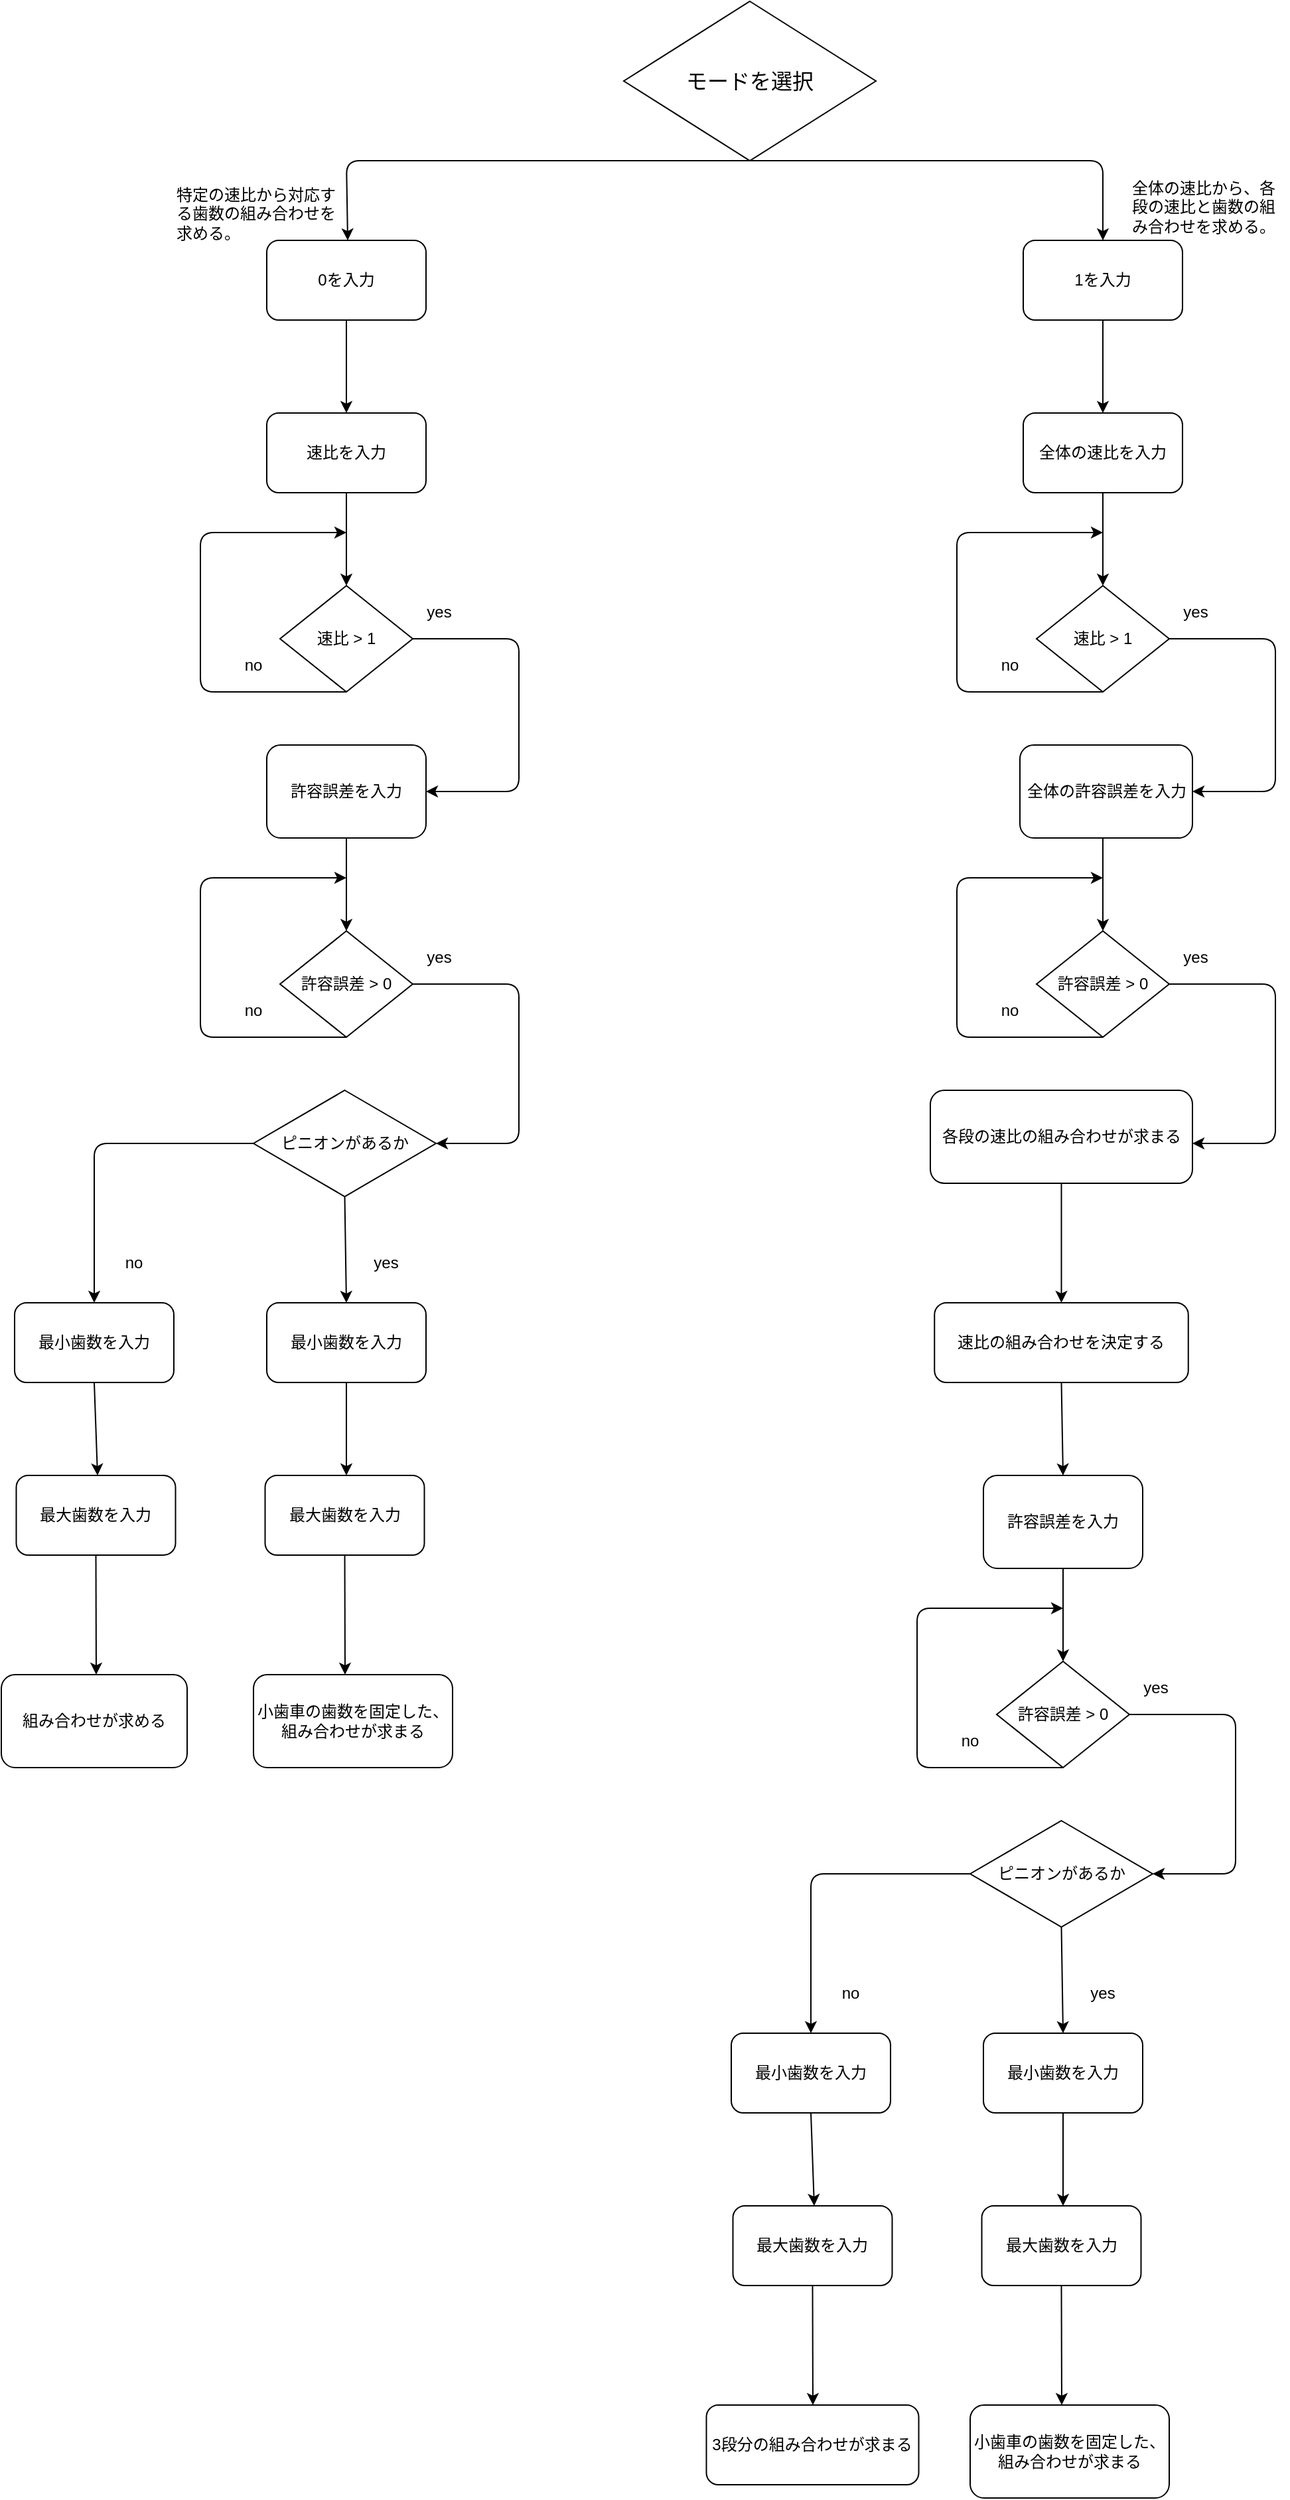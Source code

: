 <mxfile>
    <diagram id="6zgznsnIHW-DnKstNpNc" name="ページ1">
        <mxGraphModel dx="2707" dy="1433" grid="1" gridSize="10" guides="1" tooltips="1" connect="1" arrows="1" fold="1" page="1" pageScale="1" pageWidth="827" pageHeight="1169" math="0" shadow="0">
            <root>
                <mxCell id="0"/>
                <mxCell id="1" parent="0"/>
                <mxCell id="3" value="&lt;span style=&quot;font-size: 16px&quot;&gt;モードを選択&lt;/span&gt;" style="rhombus;whiteSpace=wrap;html=1;align=center;labelBackgroundColor=none;" parent="1" vertex="1">
                    <mxGeometry x="319" y="50" width="190" height="120" as="geometry"/>
                </mxCell>
                <mxCell id="4" value="" style="endArrow=classic;html=1;exitX=0.5;exitY=1;exitDx=0;exitDy=0;entryX=0.5;entryY=0;entryDx=0;entryDy=0;labelBackgroundColor=none;" parent="1" source="3" target="11" edge="1">
                    <mxGeometry width="50" height="50" relative="1" as="geometry">
                        <mxPoint x="450" y="210" as="sourcePoint"/>
                        <mxPoint x="680" y="240" as="targetPoint"/>
                        <Array as="points">
                            <mxPoint x="680" y="170"/>
                        </Array>
                    </mxGeometry>
                </mxCell>
                <mxCell id="5" value="" style="endArrow=classic;html=1;exitX=0.5;exitY=1;exitDx=0;exitDy=0;entryX=1;entryY=0.75;entryDx=0;entryDy=0;labelBackgroundColor=none;" parent="1" source="3" target="7" edge="1">
                    <mxGeometry width="50" height="50" relative="1" as="geometry">
                        <mxPoint x="450" y="210" as="sourcePoint"/>
                        <mxPoint x="310" y="240" as="targetPoint"/>
                        <Array as="points">
                            <mxPoint x="110" y="170"/>
                        </Array>
                    </mxGeometry>
                </mxCell>
                <mxCell id="7" value="特定の速比から対応する歯数の組み合わせを求める。" style="text;html=1;strokeColor=none;fillColor=none;align=left;verticalAlign=middle;whiteSpace=wrap;rounded=0;labelBackgroundColor=none;" parent="1" vertex="1">
                    <mxGeometry x="-20" y="170" width="131" height="80" as="geometry"/>
                </mxCell>
                <mxCell id="9" value="全体の速比から、各段の速比と歯数の組み合わせを求める。" style="text;html=1;strokeColor=none;fillColor=none;align=left;verticalAlign=middle;whiteSpace=wrap;rounded=0;labelBackgroundColor=none;" parent="1" vertex="1">
                    <mxGeometry x="700" y="170" width="120" height="70" as="geometry"/>
                </mxCell>
                <mxCell id="10" value="0を入力" style="rounded=1;whiteSpace=wrap;html=1;align=center;labelBackgroundColor=none;" parent="1" vertex="1">
                    <mxGeometry x="50" y="230" width="120" height="60" as="geometry"/>
                </mxCell>
                <mxCell id="11" value="1を入力" style="rounded=1;whiteSpace=wrap;html=1;align=center;labelBackgroundColor=none;" parent="1" vertex="1">
                    <mxGeometry x="620" y="230" width="120" height="60" as="geometry"/>
                </mxCell>
                <mxCell id="12" value="" style="endArrow=classic;html=1;exitX=0.5;exitY=1;exitDx=0;exitDy=0;labelBackgroundColor=none;" parent="1" source="10" edge="1">
                    <mxGeometry width="50" height="50" relative="1" as="geometry">
                        <mxPoint x="450" y="290" as="sourcePoint"/>
                        <mxPoint x="110" y="360" as="targetPoint"/>
                    </mxGeometry>
                </mxCell>
                <mxCell id="13" value="速比を入力" style="rounded=1;whiteSpace=wrap;html=1;align=center;labelBackgroundColor=none;" parent="1" vertex="1">
                    <mxGeometry x="50" y="360" width="120" height="60" as="geometry"/>
                </mxCell>
                <mxCell id="14" value="速比 &amp;gt; 1" style="rhombus;whiteSpace=wrap;html=1;align=center;labelBackgroundColor=none;" parent="1" vertex="1">
                    <mxGeometry x="60" y="490" width="100" height="80" as="geometry"/>
                </mxCell>
                <mxCell id="15" value="" style="endArrow=classic;html=1;exitX=0.5;exitY=1;exitDx=0;exitDy=0;labelBackgroundColor=none;" parent="1" source="13" edge="1">
                    <mxGeometry width="50" height="50" relative="1" as="geometry">
                        <mxPoint x="450" y="490" as="sourcePoint"/>
                        <mxPoint x="110" y="490" as="targetPoint"/>
                    </mxGeometry>
                </mxCell>
                <mxCell id="16" value="" style="endArrow=classic;html=1;exitX=1;exitY=0.5;exitDx=0;exitDy=0;entryX=1;entryY=0.5;entryDx=0;entryDy=0;labelBackgroundColor=none;" parent="1" source="14" target="19" edge="1">
                    <mxGeometry width="50" height="50" relative="1" as="geometry">
                        <mxPoint x="290" y="520" as="sourcePoint"/>
                        <mxPoint x="190" y="640" as="targetPoint"/>
                        <Array as="points">
                            <mxPoint x="240" y="530"/>
                            <mxPoint x="240" y="645"/>
                        </Array>
                    </mxGeometry>
                </mxCell>
                <mxCell id="17" value="" style="endArrow=classic;html=1;exitX=0.5;exitY=1;exitDx=0;exitDy=0;labelBackgroundColor=none;" parent="1" source="14" edge="1">
                    <mxGeometry width="50" height="50" relative="1" as="geometry">
                        <mxPoint x="290" y="520" as="sourcePoint"/>
                        <mxPoint x="110" y="450" as="targetPoint"/>
                        <Array as="points">
                            <mxPoint y="570"/>
                            <mxPoint y="450"/>
                        </Array>
                    </mxGeometry>
                </mxCell>
                <mxCell id="19" value="許容誤差を入力" style="rounded=1;whiteSpace=wrap;html=1;align=center;labelBackgroundColor=none;" parent="1" vertex="1">
                    <mxGeometry x="50" y="610" width="120" height="70" as="geometry"/>
                </mxCell>
                <mxCell id="20" value="yes" style="text;html=1;strokeColor=none;fillColor=none;align=center;verticalAlign=middle;whiteSpace=wrap;rounded=0;labelBackgroundColor=none;" parent="1" vertex="1">
                    <mxGeometry x="160" y="500" width="40" height="20" as="geometry"/>
                </mxCell>
                <mxCell id="21" value="no" style="text;html=1;strokeColor=none;fillColor=none;align=center;verticalAlign=middle;whiteSpace=wrap;rounded=0;labelBackgroundColor=none;" parent="1" vertex="1">
                    <mxGeometry x="20" y="540" width="40" height="20" as="geometry"/>
                </mxCell>
                <mxCell id="28" value="yes" style="text;html=1;strokeColor=none;fillColor=none;align=center;verticalAlign=middle;whiteSpace=wrap;rounded=0;labelBackgroundColor=none;" parent="1" vertex="1">
                    <mxGeometry x="160" y="760" width="40" height="20" as="geometry"/>
                </mxCell>
                <mxCell id="29" value="no" style="text;html=1;strokeColor=none;fillColor=none;align=center;verticalAlign=middle;whiteSpace=wrap;rounded=0;labelBackgroundColor=none;" parent="1" vertex="1">
                    <mxGeometry x="20" y="800" width="40" height="20" as="geometry"/>
                </mxCell>
                <mxCell id="30" value="" style="endArrow=classic;html=1;exitX=0.5;exitY=1;exitDx=0;exitDy=0;labelBackgroundColor=none;" parent="1" source="32" edge="1">
                    <mxGeometry width="50" height="50" relative="1" as="geometry">
                        <mxPoint x="290" y="780" as="sourcePoint"/>
                        <mxPoint x="110" y="710" as="targetPoint"/>
                        <Array as="points">
                            <mxPoint y="830"/>
                            <mxPoint y="710"/>
                        </Array>
                    </mxGeometry>
                </mxCell>
                <mxCell id="31" value="" style="endArrow=classic;html=1;exitX=0.5;exitY=1;exitDx=0;exitDy=0;labelBackgroundColor=none;" parent="1" edge="1">
                    <mxGeometry width="50" height="50" relative="1" as="geometry">
                        <mxPoint x="110" y="680" as="sourcePoint"/>
                        <mxPoint x="110" y="750" as="targetPoint"/>
                    </mxGeometry>
                </mxCell>
                <mxCell id="32" value="許容誤差 &amp;gt; 0" style="rhombus;whiteSpace=wrap;html=1;align=center;labelBackgroundColor=none;" parent="1" vertex="1">
                    <mxGeometry x="60" y="750" width="100" height="80" as="geometry"/>
                </mxCell>
                <mxCell id="33" value="" style="endArrow=classic;html=1;exitX=1;exitY=0.5;exitDx=0;exitDy=0;entryX=1;entryY=0.5;entryDx=0;entryDy=0;labelBackgroundColor=none;" parent="1" source="32" target="42" edge="1">
                    <mxGeometry width="50" height="50" relative="1" as="geometry">
                        <mxPoint x="290" y="780" as="sourcePoint"/>
                        <mxPoint x="170" y="905" as="targetPoint"/>
                        <Array as="points">
                            <mxPoint x="240" y="790"/>
                            <mxPoint x="240" y="910"/>
                        </Array>
                    </mxGeometry>
                </mxCell>
                <mxCell id="42" value="ピニオンがあるか" style="rhombus;whiteSpace=wrap;html=1;align=center;labelBackgroundColor=none;" parent="1" vertex="1">
                    <mxGeometry x="40" y="870" width="137.5" height="80" as="geometry"/>
                </mxCell>
                <mxCell id="44" value="yes" style="text;html=1;strokeColor=none;fillColor=none;align=center;verticalAlign=middle;whiteSpace=wrap;rounded=0;labelBackgroundColor=none;" parent="1" vertex="1">
                    <mxGeometry x="120" y="990" width="40" height="20" as="geometry"/>
                </mxCell>
                <mxCell id="46" value="no" style="text;html=1;strokeColor=none;fillColor=none;align=center;verticalAlign=middle;whiteSpace=wrap;rounded=0;labelBackgroundColor=none;" parent="1" vertex="1">
                    <mxGeometry x="-70" y="990" width="40" height="20" as="geometry"/>
                </mxCell>
                <mxCell id="47" value="" style="endArrow=classic;html=1;exitX=0.5;exitY=1;exitDx=0;exitDy=0;labelBackgroundColor=none;" parent="1" source="42" edge="1">
                    <mxGeometry width="50" height="50" relative="1" as="geometry">
                        <mxPoint x="50" y="910" as="sourcePoint"/>
                        <mxPoint x="110" y="1030" as="targetPoint"/>
                    </mxGeometry>
                </mxCell>
                <mxCell id="51" value="" style="endArrow=classic;html=1;entryX=0.5;entryY=0;entryDx=0;entryDy=0;labelBackgroundColor=none;" parent="1" target="60" edge="1">
                    <mxGeometry width="50" height="50" relative="1" as="geometry">
                        <mxPoint x="40" y="910" as="sourcePoint"/>
                        <mxPoint x="-80" y="1020" as="targetPoint"/>
                        <Array as="points">
                            <mxPoint x="-80" y="910"/>
                        </Array>
                    </mxGeometry>
                </mxCell>
                <mxCell id="55" value="最小歯数を入力" style="rounded=1;whiteSpace=wrap;html=1;align=center;labelBackgroundColor=none;" parent="1" vertex="1">
                    <mxGeometry x="50" y="1030" width="120" height="60" as="geometry"/>
                </mxCell>
                <mxCell id="56" value="" style="endArrow=classic;html=1;exitX=0.5;exitY=1;exitDx=0;exitDy=0;labelBackgroundColor=none;" parent="1" source="55" edge="1">
                    <mxGeometry width="50" height="50" relative="1" as="geometry">
                        <mxPoint x="270" y="1090" as="sourcePoint"/>
                        <mxPoint x="110" y="1160" as="targetPoint"/>
                    </mxGeometry>
                </mxCell>
                <mxCell id="57" value="最大歯数を入力" style="rounded=1;whiteSpace=wrap;html=1;align=center;labelBackgroundColor=none;" parent="1" vertex="1">
                    <mxGeometry x="48.75" y="1160" width="120" height="60" as="geometry"/>
                </mxCell>
                <mxCell id="58" value="" style="endArrow=classic;html=1;exitX=0.5;exitY=1;exitDx=0;exitDy=0;labelBackgroundColor=none;" parent="1" source="57" edge="1">
                    <mxGeometry width="50" height="50" relative="1" as="geometry">
                        <mxPoint x="270" y="1090" as="sourcePoint"/>
                        <mxPoint x="109" y="1310" as="targetPoint"/>
                    </mxGeometry>
                </mxCell>
                <mxCell id="59" value="小歯車の歯数を固定した、組み合わせが求まる" style="rounded=1;whiteSpace=wrap;html=1;align=center;labelBackgroundColor=none;" parent="1" vertex="1">
                    <mxGeometry x="40" y="1310" width="150" height="70" as="geometry"/>
                </mxCell>
                <mxCell id="60" value="最小歯数を入力" style="rounded=1;whiteSpace=wrap;html=1;align=center;labelBackgroundColor=none;" parent="1" vertex="1">
                    <mxGeometry x="-140" y="1030" width="120" height="60" as="geometry"/>
                </mxCell>
                <mxCell id="61" value="" style="endArrow=classic;html=1;exitX=0.5;exitY=1;exitDx=0;exitDy=0;labelBackgroundColor=none;" parent="1" source="60" edge="1">
                    <mxGeometry width="50" height="50" relative="1" as="geometry">
                        <mxPoint x="82.5" y="1090" as="sourcePoint"/>
                        <mxPoint x="-77.5" y="1160" as="targetPoint"/>
                    </mxGeometry>
                </mxCell>
                <mxCell id="62" value="最大歯数を入力" style="rounded=1;whiteSpace=wrap;html=1;align=center;labelBackgroundColor=none;" parent="1" vertex="1">
                    <mxGeometry x="-138.75" y="1160" width="120" height="60" as="geometry"/>
                </mxCell>
                <mxCell id="63" value="" style="endArrow=classic;html=1;exitX=0.5;exitY=1;exitDx=0;exitDy=0;labelBackgroundColor=none;" parent="1" source="62" edge="1">
                    <mxGeometry width="50" height="50" relative="1" as="geometry">
                        <mxPoint x="82.5" y="1090" as="sourcePoint"/>
                        <mxPoint x="-78.5" y="1310" as="targetPoint"/>
                    </mxGeometry>
                </mxCell>
                <mxCell id="64" value="組み合わせが求める" style="rounded=1;whiteSpace=wrap;html=1;align=center;labelBackgroundColor=none;" parent="1" vertex="1">
                    <mxGeometry x="-150" y="1310" width="140" height="70" as="geometry"/>
                </mxCell>
                <mxCell id="68" value="全体の速比を入力" style="rounded=1;whiteSpace=wrap;html=1;align=center;labelBackgroundColor=none;" parent="1" vertex="1">
                    <mxGeometry x="620" y="360" width="120" height="60" as="geometry"/>
                </mxCell>
                <mxCell id="69" value="速比 &amp;gt; 1" style="rhombus;whiteSpace=wrap;html=1;align=center;labelBackgroundColor=none;" parent="1" vertex="1">
                    <mxGeometry x="630" y="490" width="100" height="80" as="geometry"/>
                </mxCell>
                <mxCell id="70" value="" style="endArrow=classic;html=1;exitX=0.5;exitY=1;exitDx=0;exitDy=0;labelBackgroundColor=none;" parent="1" source="68" edge="1">
                    <mxGeometry width="50" height="50" relative="1" as="geometry">
                        <mxPoint x="1020" y="490" as="sourcePoint"/>
                        <mxPoint x="680" y="490" as="targetPoint"/>
                    </mxGeometry>
                </mxCell>
                <mxCell id="71" value="" style="endArrow=classic;html=1;exitX=1;exitY=0.5;exitDx=0;exitDy=0;entryX=1;entryY=0.5;entryDx=0;entryDy=0;labelBackgroundColor=none;" parent="1" source="69" target="73" edge="1">
                    <mxGeometry width="50" height="50" relative="1" as="geometry">
                        <mxPoint x="860" y="520" as="sourcePoint"/>
                        <mxPoint x="760" y="640" as="targetPoint"/>
                        <Array as="points">
                            <mxPoint x="810" y="530"/>
                            <mxPoint x="810" y="645"/>
                        </Array>
                    </mxGeometry>
                </mxCell>
                <mxCell id="72" value="" style="endArrow=classic;html=1;exitX=0.5;exitY=1;exitDx=0;exitDy=0;labelBackgroundColor=none;" parent="1" source="69" edge="1">
                    <mxGeometry width="50" height="50" relative="1" as="geometry">
                        <mxPoint x="860" y="520" as="sourcePoint"/>
                        <mxPoint x="680" y="450" as="targetPoint"/>
                        <Array as="points">
                            <mxPoint x="570" y="570"/>
                            <mxPoint x="570" y="450"/>
                        </Array>
                    </mxGeometry>
                </mxCell>
                <mxCell id="73" value="全体の許容誤差を入力" style="rounded=1;whiteSpace=wrap;html=1;align=center;labelBackgroundColor=none;" parent="1" vertex="1">
                    <mxGeometry x="617.5" y="610" width="130" height="70" as="geometry"/>
                </mxCell>
                <mxCell id="74" value="yes" style="text;html=1;strokeColor=none;fillColor=none;align=center;verticalAlign=middle;whiteSpace=wrap;rounded=0;labelBackgroundColor=none;" parent="1" vertex="1">
                    <mxGeometry x="730" y="500" width="40" height="20" as="geometry"/>
                </mxCell>
                <mxCell id="75" value="no" style="text;html=1;strokeColor=none;fillColor=none;align=center;verticalAlign=middle;whiteSpace=wrap;rounded=0;labelBackgroundColor=none;" parent="1" vertex="1">
                    <mxGeometry x="590" y="540" width="40" height="20" as="geometry"/>
                </mxCell>
                <mxCell id="76" value="yes" style="text;html=1;strokeColor=none;fillColor=none;align=center;verticalAlign=middle;whiteSpace=wrap;rounded=0;labelBackgroundColor=none;" parent="1" vertex="1">
                    <mxGeometry x="730" y="760" width="40" height="20" as="geometry"/>
                </mxCell>
                <mxCell id="77" value="no" style="text;html=1;strokeColor=none;fillColor=none;align=center;verticalAlign=middle;whiteSpace=wrap;rounded=0;labelBackgroundColor=none;" parent="1" vertex="1">
                    <mxGeometry x="590" y="800" width="40" height="20" as="geometry"/>
                </mxCell>
                <mxCell id="78" value="" style="endArrow=classic;html=1;exitX=0.5;exitY=1;exitDx=0;exitDy=0;labelBackgroundColor=none;" parent="1" source="80" edge="1">
                    <mxGeometry width="50" height="50" relative="1" as="geometry">
                        <mxPoint x="860" y="780" as="sourcePoint"/>
                        <mxPoint x="680" y="710" as="targetPoint"/>
                        <Array as="points">
                            <mxPoint x="570" y="830"/>
                            <mxPoint x="570" y="710"/>
                        </Array>
                    </mxGeometry>
                </mxCell>
                <mxCell id="79" value="" style="endArrow=classic;html=1;exitX=0.5;exitY=1;exitDx=0;exitDy=0;labelBackgroundColor=none;" parent="1" edge="1">
                    <mxGeometry width="50" height="50" relative="1" as="geometry">
                        <mxPoint x="680" y="680" as="sourcePoint"/>
                        <mxPoint x="680" y="750" as="targetPoint"/>
                    </mxGeometry>
                </mxCell>
                <mxCell id="80" value="許容誤差 &amp;gt; 0" style="rhombus;whiteSpace=wrap;html=1;align=center;labelBackgroundColor=none;" parent="1" vertex="1">
                    <mxGeometry x="630" y="750" width="100" height="80" as="geometry"/>
                </mxCell>
                <mxCell id="81" value="" style="endArrow=classic;html=1;exitX=1;exitY=0.5;exitDx=0;exitDy=0;entryX=1;entryY=0.5;entryDx=0;entryDy=0;labelBackgroundColor=none;" parent="1" source="80" edge="1">
                    <mxGeometry width="50" height="50" relative="1" as="geometry">
                        <mxPoint x="860" y="780" as="sourcePoint"/>
                        <mxPoint x="747.5" y="910" as="targetPoint"/>
                        <Array as="points">
                            <mxPoint x="810" y="790"/>
                            <mxPoint x="810" y="910"/>
                        </Array>
                    </mxGeometry>
                </mxCell>
                <mxCell id="97" value="" style="endArrow=classic;html=1;exitX=0.5;exitY=1;exitDx=0;exitDy=0;labelBackgroundColor=none;" parent="1" source="11" target="68" edge="1">
                    <mxGeometry width="50" height="50" relative="1" as="geometry">
                        <mxPoint x="470" y="330" as="sourcePoint"/>
                        <mxPoint x="520" y="280" as="targetPoint"/>
                    </mxGeometry>
                </mxCell>
                <mxCell id="98" value="各段の速比の組み合わせが求まる" style="rounded=1;whiteSpace=wrap;html=1;align=center;labelBackgroundColor=none;" parent="1" vertex="1">
                    <mxGeometry x="550" y="870" width="197.5" height="70" as="geometry"/>
                </mxCell>
                <mxCell id="99" value="" style="endArrow=classic;html=1;exitX=0.5;exitY=1;exitDx=0;exitDy=0;entryX=0.5;entryY=0;entryDx=0;entryDy=0;labelBackgroundColor=none;" parent="1" source="98" target="100" edge="1">
                    <mxGeometry width="50" height="50" relative="1" as="geometry">
                        <mxPoint x="470" y="1030" as="sourcePoint"/>
                        <mxPoint x="649" y="1020" as="targetPoint"/>
                    </mxGeometry>
                </mxCell>
                <mxCell id="100" value="速比の組み合わせを決定する" style="rounded=1;whiteSpace=wrap;html=1;align=center;labelBackgroundColor=none;" parent="1" vertex="1">
                    <mxGeometry x="553.13" y="1030" width="191.25" height="60" as="geometry"/>
                </mxCell>
                <mxCell id="101" value="許容誤差を入力" style="rounded=1;whiteSpace=wrap;html=1;align=center;labelBackgroundColor=none;" parent="1" vertex="1">
                    <mxGeometry x="590" y="1160" width="120" height="70" as="geometry"/>
                </mxCell>
                <mxCell id="102" value="yes" style="text;html=1;strokeColor=none;fillColor=none;align=center;verticalAlign=middle;whiteSpace=wrap;rounded=0;labelBackgroundColor=none;" parent="1" vertex="1">
                    <mxGeometry x="700" y="1310" width="40" height="20" as="geometry"/>
                </mxCell>
                <mxCell id="103" value="no" style="text;html=1;strokeColor=none;fillColor=none;align=center;verticalAlign=middle;whiteSpace=wrap;rounded=0;labelBackgroundColor=none;" parent="1" vertex="1">
                    <mxGeometry x="560" y="1350" width="40" height="20" as="geometry"/>
                </mxCell>
                <mxCell id="104" value="" style="endArrow=classic;html=1;exitX=0.5;exitY=1;exitDx=0;exitDy=0;labelBackgroundColor=none;" parent="1" source="106" edge="1">
                    <mxGeometry width="50" height="50" relative="1" as="geometry">
                        <mxPoint x="830" y="1330" as="sourcePoint"/>
                        <mxPoint x="650" y="1260" as="targetPoint"/>
                        <Array as="points">
                            <mxPoint x="540" y="1380"/>
                            <mxPoint x="540" y="1260"/>
                        </Array>
                    </mxGeometry>
                </mxCell>
                <mxCell id="105" value="" style="endArrow=classic;html=1;exitX=0.5;exitY=1;exitDx=0;exitDy=0;labelBackgroundColor=none;" parent="1" edge="1">
                    <mxGeometry width="50" height="50" relative="1" as="geometry">
                        <mxPoint x="650" y="1230" as="sourcePoint"/>
                        <mxPoint x="650" y="1300" as="targetPoint"/>
                    </mxGeometry>
                </mxCell>
                <mxCell id="106" value="許容誤差 &amp;gt; 0" style="rhombus;whiteSpace=wrap;html=1;align=center;labelBackgroundColor=none;" parent="1" vertex="1">
                    <mxGeometry x="600" y="1300" width="100" height="80" as="geometry"/>
                </mxCell>
                <mxCell id="107" value="" style="endArrow=classic;html=1;exitX=1;exitY=0.5;exitDx=0;exitDy=0;entryX=1;entryY=0.5;entryDx=0;entryDy=0;labelBackgroundColor=none;" parent="1" source="106" target="108" edge="1">
                    <mxGeometry width="50" height="50" relative="1" as="geometry">
                        <mxPoint x="830" y="1330" as="sourcePoint"/>
                        <mxPoint x="710" y="1455" as="targetPoint"/>
                        <Array as="points">
                            <mxPoint x="780" y="1340"/>
                            <mxPoint x="780" y="1460"/>
                        </Array>
                    </mxGeometry>
                </mxCell>
                <mxCell id="108" value="ピニオンがあるか" style="rhombus;whiteSpace=wrap;html=1;align=center;labelBackgroundColor=none;" parent="1" vertex="1">
                    <mxGeometry x="580" y="1420" width="137.5" height="80" as="geometry"/>
                </mxCell>
                <mxCell id="109" value="yes" style="text;html=1;strokeColor=none;fillColor=none;align=center;verticalAlign=middle;whiteSpace=wrap;rounded=0;labelBackgroundColor=none;" parent="1" vertex="1">
                    <mxGeometry x="660" y="1540" width="40" height="20" as="geometry"/>
                </mxCell>
                <mxCell id="110" value="no" style="text;html=1;strokeColor=none;fillColor=none;align=center;verticalAlign=middle;whiteSpace=wrap;rounded=0;labelBackgroundColor=none;" parent="1" vertex="1">
                    <mxGeometry x="470" y="1540" width="40" height="20" as="geometry"/>
                </mxCell>
                <mxCell id="111" value="" style="endArrow=classic;html=1;exitX=0.5;exitY=1;exitDx=0;exitDy=0;labelBackgroundColor=none;" parent="1" source="108" edge="1">
                    <mxGeometry width="50" height="50" relative="1" as="geometry">
                        <mxPoint x="590" y="1460" as="sourcePoint"/>
                        <mxPoint x="650" y="1580" as="targetPoint"/>
                    </mxGeometry>
                </mxCell>
                <mxCell id="112" value="" style="endArrow=classic;html=1;entryX=0.5;entryY=0;entryDx=0;entryDy=0;labelBackgroundColor=none;" parent="1" target="118" edge="1">
                    <mxGeometry width="50" height="50" relative="1" as="geometry">
                        <mxPoint x="580" y="1460" as="sourcePoint"/>
                        <mxPoint x="460" y="1570" as="targetPoint"/>
                        <Array as="points">
                            <mxPoint x="460" y="1460"/>
                        </Array>
                    </mxGeometry>
                </mxCell>
                <mxCell id="113" value="最小歯数を入力" style="rounded=1;whiteSpace=wrap;html=1;align=center;labelBackgroundColor=none;" parent="1" vertex="1">
                    <mxGeometry x="590" y="1580" width="120" height="60" as="geometry"/>
                </mxCell>
                <mxCell id="114" value="" style="endArrow=classic;html=1;exitX=0.5;exitY=1;exitDx=0;exitDy=0;labelBackgroundColor=none;" parent="1" source="113" edge="1">
                    <mxGeometry width="50" height="50" relative="1" as="geometry">
                        <mxPoint x="810" y="1640" as="sourcePoint"/>
                        <mxPoint x="650" y="1710" as="targetPoint"/>
                    </mxGeometry>
                </mxCell>
                <mxCell id="115" value="最大歯数を入力" style="rounded=1;whiteSpace=wrap;html=1;align=center;labelBackgroundColor=none;" parent="1" vertex="1">
                    <mxGeometry x="588.75" y="1710" width="120" height="60" as="geometry"/>
                </mxCell>
                <mxCell id="116" value="" style="endArrow=classic;html=1;exitX=0.5;exitY=1;exitDx=0;exitDy=0;labelBackgroundColor=none;" parent="1" source="115" edge="1">
                    <mxGeometry width="50" height="50" relative="1" as="geometry">
                        <mxPoint x="810" y="1640" as="sourcePoint"/>
                        <mxPoint x="649" y="1860" as="targetPoint"/>
                    </mxGeometry>
                </mxCell>
                <mxCell id="117" value="小歯車の歯数を固定した、組み合わせが求まる" style="rounded=1;whiteSpace=wrap;html=1;align=center;labelBackgroundColor=none;" parent="1" vertex="1">
                    <mxGeometry x="580" y="1860" width="150" height="70" as="geometry"/>
                </mxCell>
                <mxCell id="118" value="最小歯数を入力" style="rounded=1;whiteSpace=wrap;html=1;align=center;labelBackgroundColor=none;" parent="1" vertex="1">
                    <mxGeometry x="400" y="1580" width="120" height="60" as="geometry"/>
                </mxCell>
                <mxCell id="119" value="" style="endArrow=classic;html=1;exitX=0.5;exitY=1;exitDx=0;exitDy=0;labelBackgroundColor=none;" parent="1" source="118" edge="1">
                    <mxGeometry width="50" height="50" relative="1" as="geometry">
                        <mxPoint x="622.5" y="1640" as="sourcePoint"/>
                        <mxPoint x="462.5" y="1710" as="targetPoint"/>
                    </mxGeometry>
                </mxCell>
                <mxCell id="120" value="最大歯数を入力" style="rounded=1;whiteSpace=wrap;html=1;align=center;labelBackgroundColor=none;" parent="1" vertex="1">
                    <mxGeometry x="401.25" y="1710" width="120" height="60" as="geometry"/>
                </mxCell>
                <mxCell id="121" value="" style="endArrow=classic;html=1;exitX=0.5;exitY=1;exitDx=0;exitDy=0;labelBackgroundColor=none;" parent="1" source="120" edge="1">
                    <mxGeometry width="50" height="50" relative="1" as="geometry">
                        <mxPoint x="622.5" y="1640" as="sourcePoint"/>
                        <mxPoint x="461.5" y="1860" as="targetPoint"/>
                    </mxGeometry>
                </mxCell>
                <mxCell id="122" value="3段分の組み合わせが求まる" style="rounded=1;whiteSpace=wrap;html=1;align=center;labelBackgroundColor=none;" parent="1" vertex="1">
                    <mxGeometry x="381.25" y="1860" width="160" height="60" as="geometry"/>
                </mxCell>
                <mxCell id="123" value="" style="endArrow=classic;html=1;exitX=0.5;exitY=1;exitDx=0;exitDy=0;entryX=0.5;entryY=0;entryDx=0;entryDy=0;labelBackgroundColor=none;" parent="1" source="100" target="101" edge="1">
                    <mxGeometry width="50" height="50" relative="1" as="geometry">
                        <mxPoint x="390" y="1310" as="sourcePoint"/>
                        <mxPoint x="440" y="1260" as="targetPoint"/>
                    </mxGeometry>
                </mxCell>
            </root>
        </mxGraphModel>
    </diagram>
</mxfile>